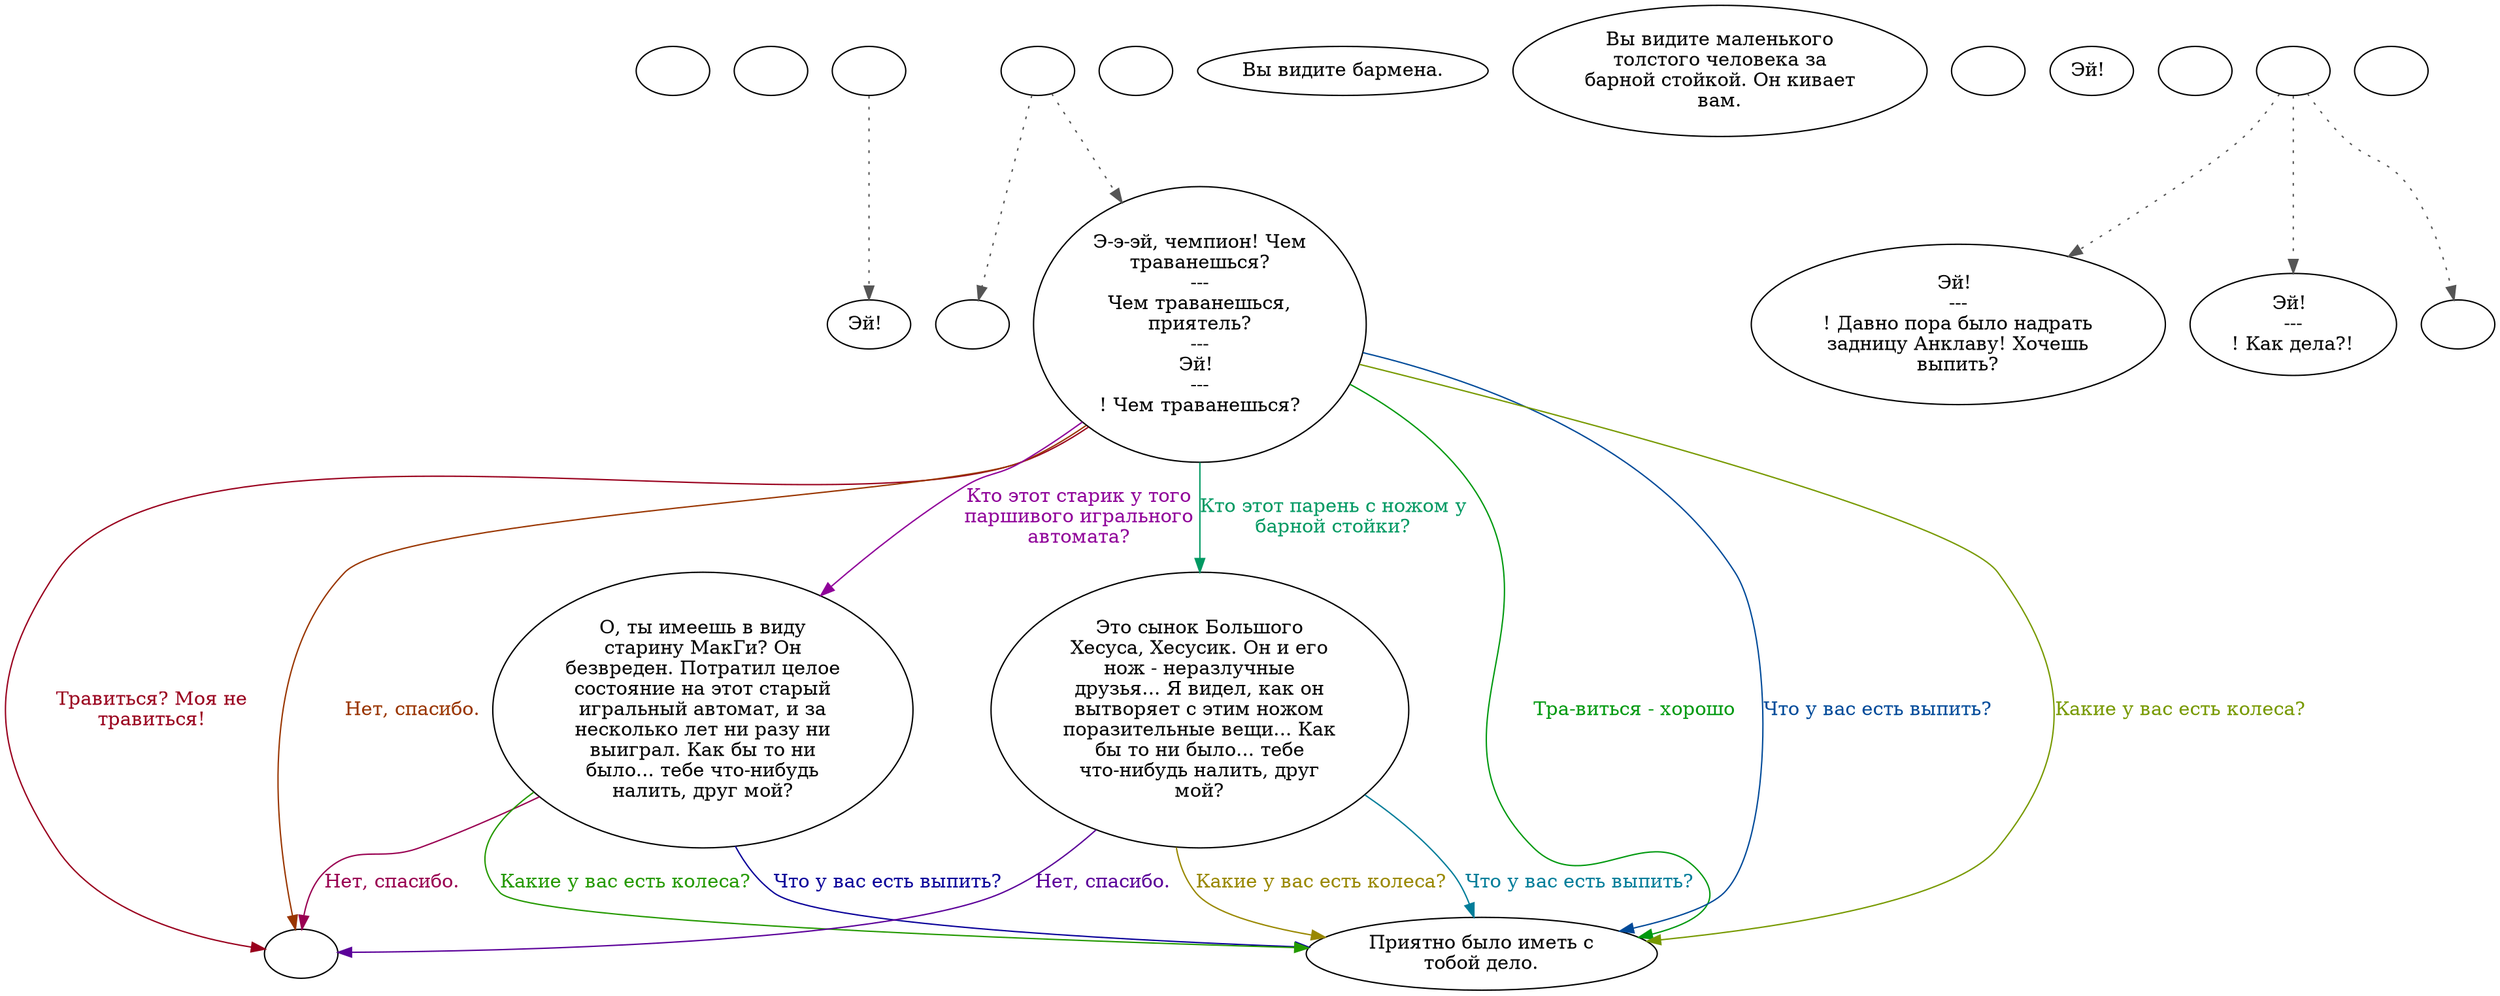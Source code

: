 digraph ncBarten {
  "start" [style=filled       fillcolor="#FFFFFF"       color="#000000"]
  "start" [label=""]
  "critter_p_proc" [style=filled       fillcolor="#FFFFFF"       color="#000000"]
  "critter_p_proc" [label=""]
  "pickup_p_proc" [style=filled       fillcolor="#FFFFFF"       color="#000000"]
  "pickup_p_proc" -> "Node998" [style=dotted color="#555555"]
  "pickup_p_proc" [label=""]
  "talk_p_proc" [style=filled       fillcolor="#FFFFFF"       color="#000000"]
  "talk_p_proc" -> "Node004" [style=dotted color="#555555"]
  "talk_p_proc" -> "Node005" [style=dotted color="#555555"]
  "talk_p_proc" [label=""]
  "destroy_p_proc" [style=filled       fillcolor="#FFFFFF"       color="#000000"]
  "destroy_p_proc" [label=""]
  "look_at_p_proc" [style=filled       fillcolor="#FFFFFF"       color="#000000"]
  "look_at_p_proc" [label="Вы видите бармена."]
  "description_p_proc" [style=filled       fillcolor="#FFFFFF"       color="#000000"]
  "description_p_proc" [label="Вы видите маленького\nтолстого человека за\nбарной стойкой. Он кивает\nвам."]
  "use_skill_on_p_proc" [style=filled       fillcolor="#FFFFFF"       color="#000000"]
  "use_skill_on_p_proc" [label=""]
  "damage_p_proc" [style=filled       fillcolor="#FFFFFF"       color="#000000"]
  "damage_p_proc" [label="Эй! "]
  "map_enter_p_proc" [style=filled       fillcolor="#FFFFFF"       color="#000000"]
  "map_enter_p_proc" [label=""]
  "timed_event_p_proc" [style=filled       fillcolor="#FFFFFF"       color="#000000"]
  "timed_event_p_proc" -> "Node001" [style=dotted color="#555555"]
  "timed_event_p_proc" -> "Node002" [style=dotted color="#555555"]
  "timed_event_p_proc" -> "Node003" [style=dotted color="#555555"]
  "timed_event_p_proc" [label=""]
  "map_update_p_proc" [style=filled       fillcolor="#FFFFFF"       color="#000000"]
  "map_update_p_proc" [label=""]
  "Node998" [style=filled       fillcolor="#FFFFFF"       color="#000000"]
  "Node998" [label="Эй! "]
  "Node999" [style=filled       fillcolor="#FFFFFF"       color="#000000"]
  "Node999" [label=""]
  "Node001" [style=filled       fillcolor="#FFFFFF"       color="#000000"]
  "Node001" [label="Эй! \n---\n! Давно пора было надрать\nзадницу Анклаву! Хочешь\nвыпить?"]
  "Node002" [style=filled       fillcolor="#FFFFFF"       color="#000000"]
  "Node002" [label="Эй! \n---\n! Как дела?!"]
  "Node003" [style=filled       fillcolor="#FFFFFF"       color="#000000"]
  "Node003" [label=""]
  "Node004" [style=filled       fillcolor="#FFFFFF"       color="#000000"]
  "Node004" [label=""]
  "Node005" [style=filled       fillcolor="#FFFFFF"       color="#000000"]
  "Node005" [label="Э-э-эй, чемпион! Чем\nтраванешься?\n---\nЧем траванешься,\nприятель?\n---\nЭй! \n---\n! Чем траванешься?"]
  "Node005" -> "Node990" [label="Тра-виться - хорошо" color="#00990F" fontcolor="#00990F"]
  "Node005" -> "Node999" [label="Травиться? Моя не\nтравиться!" color="#99001D" fontcolor="#99001D"]
  "Node005" -> "Node990" [label="Что у вас есть выпить?" color="#004A99" fontcolor="#004A99"]
  "Node005" -> "Node990" [label="Какие у вас есть колеса?" color="#779900" fontcolor="#779900"]
  "Node005" -> "Node006" [label="Кто этот старик у того\nпаршивого игрального\nавтомата?" color="#8F0099" fontcolor="#8F0099"]
  "Node005" -> "Node007" [label="Кто этот парень с ножом у\nбарной стойки?" color="#009962" fontcolor="#009962"]
  "Node005" -> "Node999" [label="Нет, спасибо." color="#993500" fontcolor="#993500"]
  "Node006" [style=filled       fillcolor="#FFFFFF"       color="#000000"]
  "Node006" [label="О, ты имеешь в виду\nстарину МакГи? Он\nбезвреден. Потратил целое\nсостояние на этот старый\nигральный автомат, и за\nнесколько лет ни разу ни\nвыиграл. Как бы то ни\nбыло... тебе что-нибудь\nналить, друг мой?"]
  "Node006" -> "Node990" [label="Что у вас есть выпить?" color="#090099" fontcolor="#090099"]
  "Node006" -> "Node990" [label="Какие у вас есть колеса?" color="#249900" fontcolor="#249900"]
  "Node006" -> "Node999" [label="Нет, спасибо." color="#990051" fontcolor="#990051"]
  "Node007" [style=filled       fillcolor="#FFFFFF"       color="#000000"]
  "Node007" [label="Это сынок Большого\nХесуса, Хесусик. Он и его\nнож - неразлучные\nдрузья... Я видел, как он\nвытворяет с этим ножом\nпоразительные вещи... Как\nбы то ни было... тебе\nчто-нибудь налить, друг\nмой?"]
  "Node007" -> "Node990" [label="Что у вас есть выпить?" color="#007D99" fontcolor="#007D99"]
  "Node007" -> "Node990" [label="Какие у вас есть колеса?" color="#998800" fontcolor="#998800"]
  "Node007" -> "Node999" [label="Нет, спасибо." color="#5B0099" fontcolor="#5B0099"]
  "Node990" [style=filled       fillcolor="#FFFFFF"       color="#000000"]
  "Node990" [label="Приятно было иметь с\nтобой дело."]
}